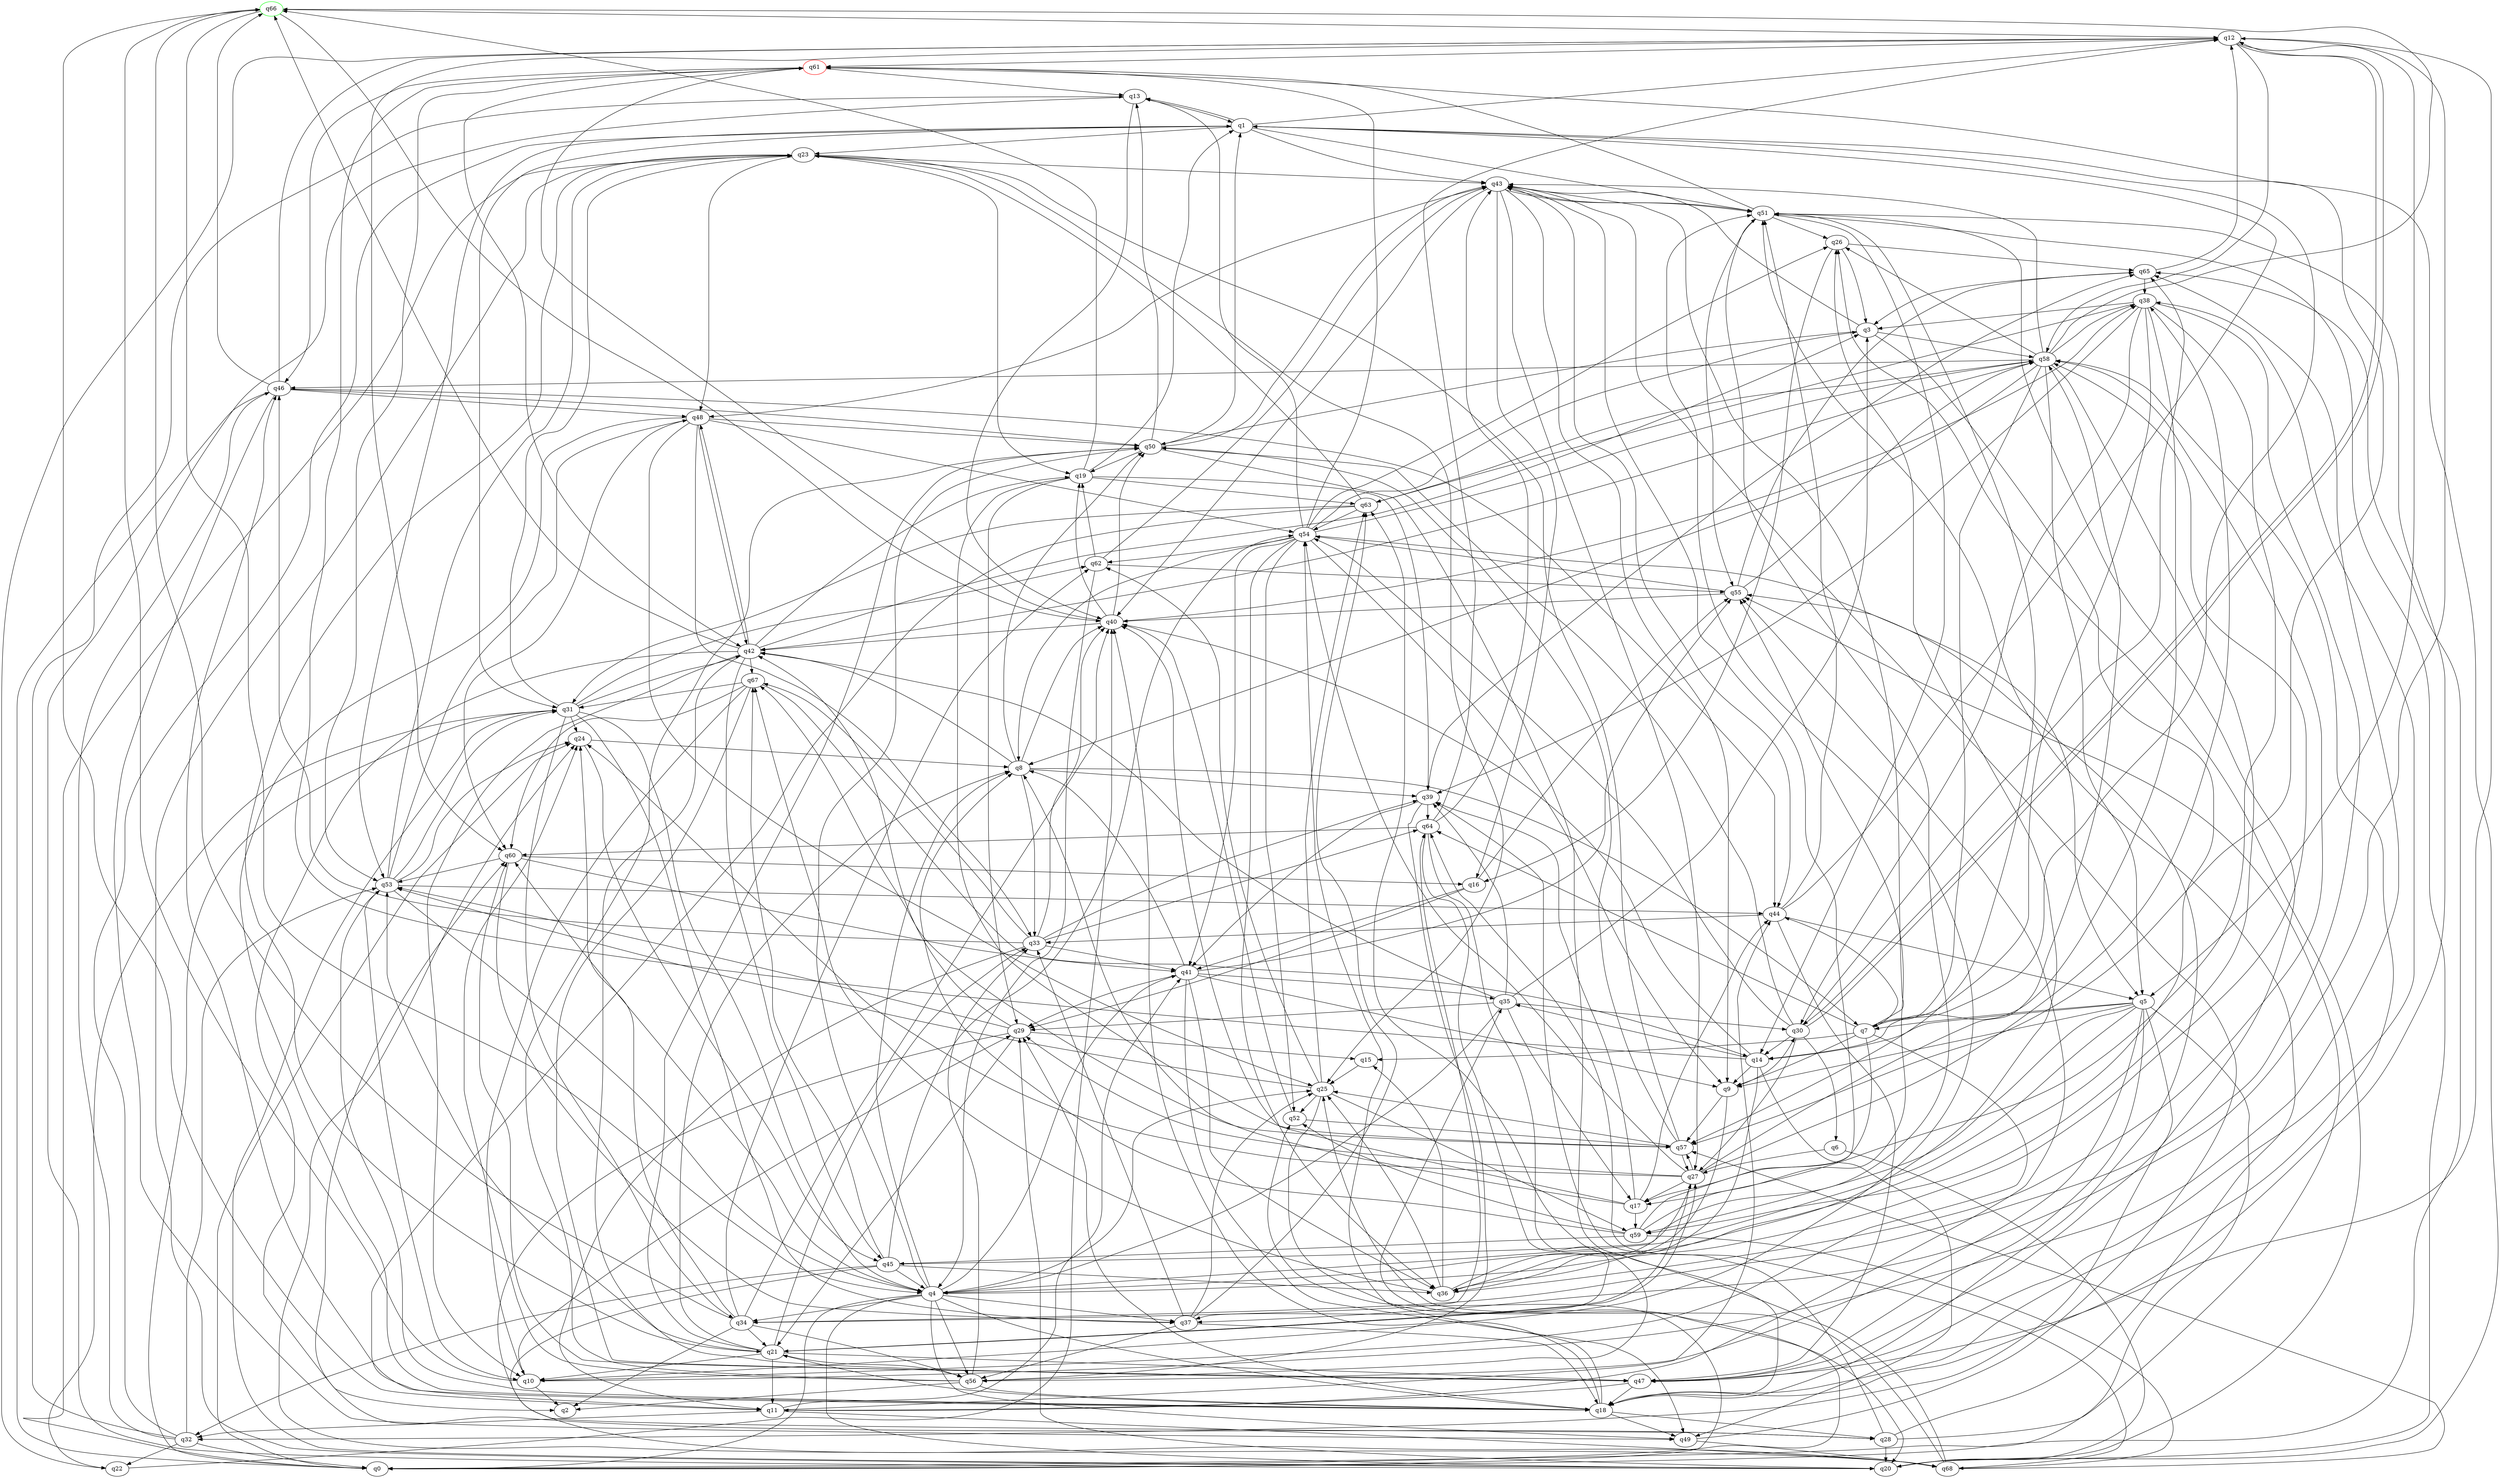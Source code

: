 digraph A{
q66 [initial=1,color=green];
q61 [final=1,color=red];
q0 -> q23;
q0 -> q24;
q0 -> q31;
q0 -> q35;
q0 -> q52;
q0 -> q65;
q1 -> q12;
q1 -> q13;
q1 -> q23;
q1 -> q31;
q1 -> q43;
q1 -> q51;
q1 -> q53;
q1 -> q57;
q3 -> q4;
q3 -> q43;
q3 -> q50;
q3 -> q58;
q4 -> q0;
q4 -> q8;
q4 -> q18;
q4 -> q20;
q4 -> q25;
q4 -> q34;
q4 -> q37;
q4 -> q41;
q4 -> q49;
q4 -> q50;
q4 -> q56;
q4 -> q58;
q4 -> q60;
q5 -> q0;
q5 -> q4;
q5 -> q7;
q5 -> q9;
q5 -> q14;
q5 -> q32;
q5 -> q47;
q5 -> q56;
q5 -> q59;
q6 -> q20;
q6 -> q27;
q7 -> q1;
q7 -> q9;
q7 -> q10;
q7 -> q15;
q7 -> q17;
q7 -> q43;
q7 -> q44;
q7 -> q64;
q8 -> q7;
q8 -> q33;
q8 -> q39;
q8 -> q40;
q8 -> q42;
q8 -> q50;
q9 -> q30;
q9 -> q36;
q9 -> q57;
q10 -> q2;
q10 -> q29;
q10 -> q51;
q10 -> q65;
q10 -> q66;
q11 -> q32;
q11 -> q41;
q11 -> q44;
q11 -> q55;
q11 -> q68;
q12 -> q5;
q12 -> q22;
q12 -> q30;
q12 -> q37;
q12 -> q58;
q12 -> q60;
q12 -> q61;
q13 -> q1;
q13 -> q20;
q13 -> q40;
q14 -> q9;
q14 -> q35;
q14 -> q36;
q14 -> q40;
q14 -> q49;
q14 -> q61;
q15 -> q25;
q16 -> q29;
q16 -> q41;
q16 -> q55;
q17 -> q8;
q17 -> q39;
q17 -> q40;
q17 -> q44;
q17 -> q59;
q18 -> q21;
q18 -> q28;
q18 -> q29;
q18 -> q40;
q18 -> q46;
q18 -> q49;
q18 -> q53;
q18 -> q54;
q18 -> q55;
q18 -> q58;
q19 -> q1;
q19 -> q29;
q19 -> q39;
q19 -> q57;
q19 -> q63;
q19 -> q66;
q20 -> q23;
q20 -> q26;
q20 -> q29;
q20 -> q31;
q20 -> q51;
q20 -> q61;
q21 -> q8;
q21 -> q10;
q21 -> q11;
q21 -> q27;
q21 -> q33;
q21 -> q47;
q21 -> q50;
q21 -> q53;
q21 -> q56;
q22 -> q40;
q23 -> q19;
q23 -> q21;
q23 -> q25;
q23 -> q43;
q23 -> q48;
q24 -> q8;
q24 -> q45;
q25 -> q20;
q25 -> q52;
q25 -> q53;
q25 -> q59;
q25 -> q62;
q25 -> q63;
q26 -> q3;
q26 -> q16;
q26 -> q65;
q27 -> q17;
q27 -> q21;
q27 -> q24;
q27 -> q29;
q27 -> q38;
q27 -> q54;
q27 -> q57;
q27 -> q58;
q28 -> q20;
q28 -> q39;
q28 -> q51;
q28 -> q55;
q28 -> q60;
q29 -> q15;
q29 -> q21;
q29 -> q28;
q29 -> q42;
q29 -> q53;
q30 -> q6;
q30 -> q12;
q30 -> q14;
q30 -> q27;
q30 -> q50;
q30 -> q54;
q30 -> q65;
q31 -> q4;
q31 -> q22;
q31 -> q23;
q31 -> q24;
q31 -> q34;
q31 -> q37;
q31 -> q42;
q31 -> q62;
q32 -> q0;
q32 -> q1;
q32 -> q13;
q32 -> q22;
q32 -> q46;
q32 -> q53;
q33 -> q11;
q33 -> q39;
q33 -> q40;
q33 -> q41;
q33 -> q46;
q33 -> q64;
q33 -> q67;
q34 -> q2;
q34 -> q21;
q34 -> q24;
q34 -> q40;
q34 -> q56;
q34 -> q62;
q34 -> q64;
q34 -> q66;
q35 -> q3;
q35 -> q4;
q35 -> q17;
q35 -> q29;
q35 -> q30;
q35 -> q39;
q35 -> q42;
q36 -> q15;
q36 -> q25;
q36 -> q26;
q36 -> q27;
q36 -> q58;
q36 -> q67;
q37 -> q18;
q37 -> q25;
q37 -> q33;
q37 -> q56;
q37 -> q63;
q38 -> q3;
q38 -> q7;
q38 -> q14;
q38 -> q17;
q38 -> q30;
q38 -> q34;
q38 -> q39;
q38 -> q63;
q39 -> q41;
q39 -> q56;
q39 -> q64;
q39 -> q65;
q40 -> q19;
q40 -> q38;
q40 -> q42;
q40 -> q50;
q40 -> q61;
q41 -> q8;
q41 -> q9;
q41 -> q29;
q41 -> q35;
q41 -> q36;
q41 -> q49;
q41 -> q55;
q42 -> q2;
q42 -> q3;
q42 -> q10;
q42 -> q19;
q42 -> q45;
q42 -> q47;
q42 -> q48;
q42 -> q66;
q42 -> q67;
q43 -> q9;
q43 -> q16;
q43 -> q27;
q43 -> q40;
q43 -> q44;
q43 -> q48;
q43 -> q51;
q44 -> q1;
q44 -> q5;
q44 -> q33;
q44 -> q47;
q44 -> q51;
q45 -> q4;
q45 -> q32;
q45 -> q36;
q45 -> q51;
q45 -> q54;
q45 -> q67;
q45 -> q68;
q46 -> q0;
q46 -> q12;
q46 -> q44;
q46 -> q48;
q46 -> q49;
q46 -> q50;
q46 -> q66;
q47 -> q11;
q47 -> q12;
q47 -> q18;
q47 -> q38;
q47 -> q51;
q47 -> q60;
q48 -> q18;
q48 -> q25;
q48 -> q33;
q48 -> q42;
q48 -> q50;
q48 -> q54;
q48 -> q60;
q49 -> q43;
q49 -> q68;
q50 -> q1;
q50 -> q13;
q50 -> q18;
q50 -> q19;
q50 -> q43;
q51 -> q14;
q51 -> q18;
q51 -> q26;
q51 -> q43;
q51 -> q55;
q51 -> q57;
q51 -> q61;
q52 -> q40;
q52 -> q57;
q53 -> q4;
q53 -> q10;
q53 -> q23;
q53 -> q24;
q53 -> q31;
q53 -> q44;
q53 -> q48;
q54 -> q3;
q54 -> q5;
q54 -> q8;
q54 -> q9;
q54 -> q13;
q54 -> q26;
q54 -> q36;
q54 -> q41;
q54 -> q52;
q54 -> q58;
q54 -> q61;
q54 -> q62;
q55 -> q40;
q55 -> q54;
q55 -> q58;
q55 -> q65;
q56 -> q2;
q56 -> q18;
q56 -> q24;
q56 -> q33;
q56 -> q50;
q57 -> q23;
q57 -> q25;
q57 -> q27;
q57 -> q50;
q57 -> q67;
q58 -> q5;
q58 -> q7;
q58 -> q8;
q58 -> q26;
q58 -> q38;
q58 -> q42;
q58 -> q43;
q58 -> q46;
q58 -> q59;
q58 -> q66;
q59 -> q8;
q59 -> q43;
q59 -> q45;
q59 -> q52;
q59 -> q55;
q59 -> q68;
q60 -> q16;
q60 -> q37;
q60 -> q41;
q60 -> q53;
q61 -> q13;
q61 -> q42;
q61 -> q46;
q61 -> q53;
q62 -> q4;
q62 -> q19;
q62 -> q43;
q62 -> q55;
q63 -> q11;
q63 -> q23;
q63 -> q31;
q63 -> q54;
q63 -> q58;
q64 -> q12;
q64 -> q37;
q64 -> q43;
q64 -> q56;
q64 -> q60;
q65 -> q3;
q65 -> q12;
q65 -> q38;
q66 -> q4;
q66 -> q11;
q66 -> q12;
q66 -> q40;
q67 -> q10;
q67 -> q14;
q67 -> q31;
q67 -> q47;
q67 -> q60;
q68 -> q24;
q68 -> q25;
q68 -> q57;
q68 -> q63;
q68 -> q64;
}